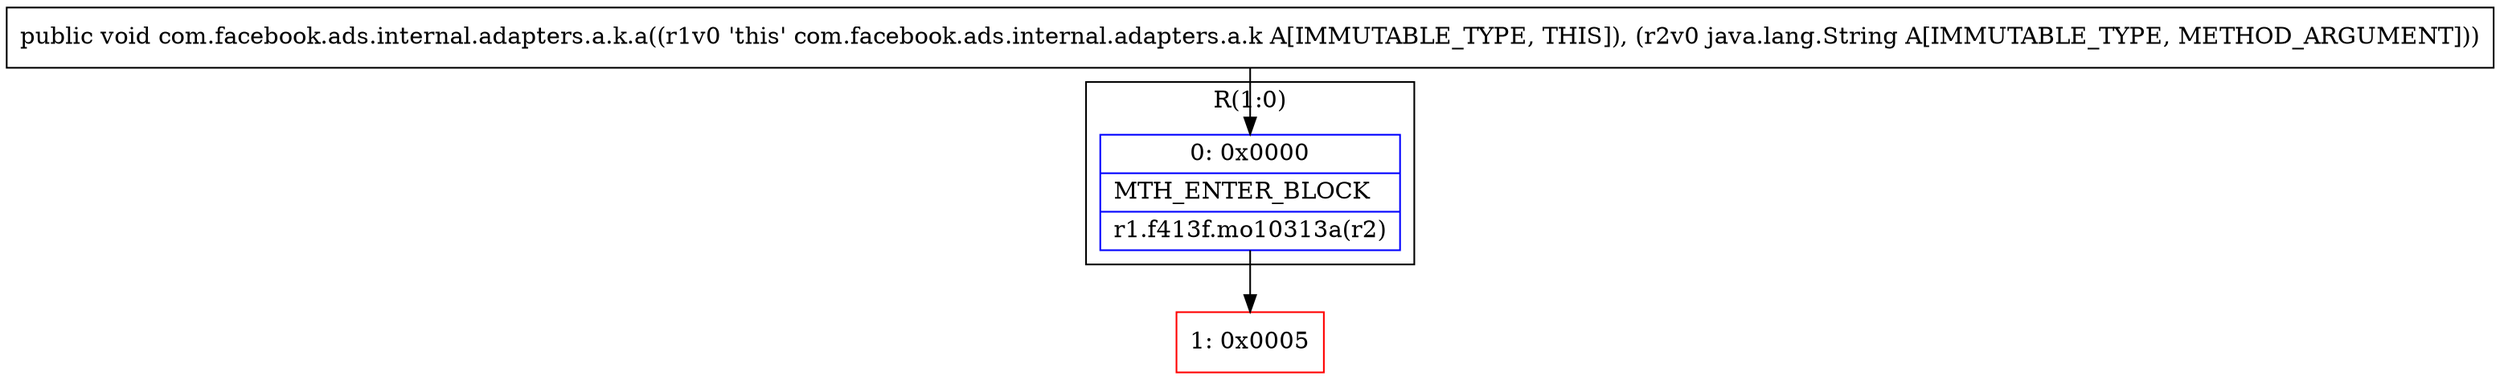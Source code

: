 digraph "CFG forcom.facebook.ads.internal.adapters.a.k.a(Ljava\/lang\/String;)V" {
subgraph cluster_Region_1028990785 {
label = "R(1:0)";
node [shape=record,color=blue];
Node_0 [shape=record,label="{0\:\ 0x0000|MTH_ENTER_BLOCK\l|r1.f413f.mo10313a(r2)\l}"];
}
Node_1 [shape=record,color=red,label="{1\:\ 0x0005}"];
MethodNode[shape=record,label="{public void com.facebook.ads.internal.adapters.a.k.a((r1v0 'this' com.facebook.ads.internal.adapters.a.k A[IMMUTABLE_TYPE, THIS]), (r2v0 java.lang.String A[IMMUTABLE_TYPE, METHOD_ARGUMENT])) }"];
MethodNode -> Node_0;
Node_0 -> Node_1;
}

